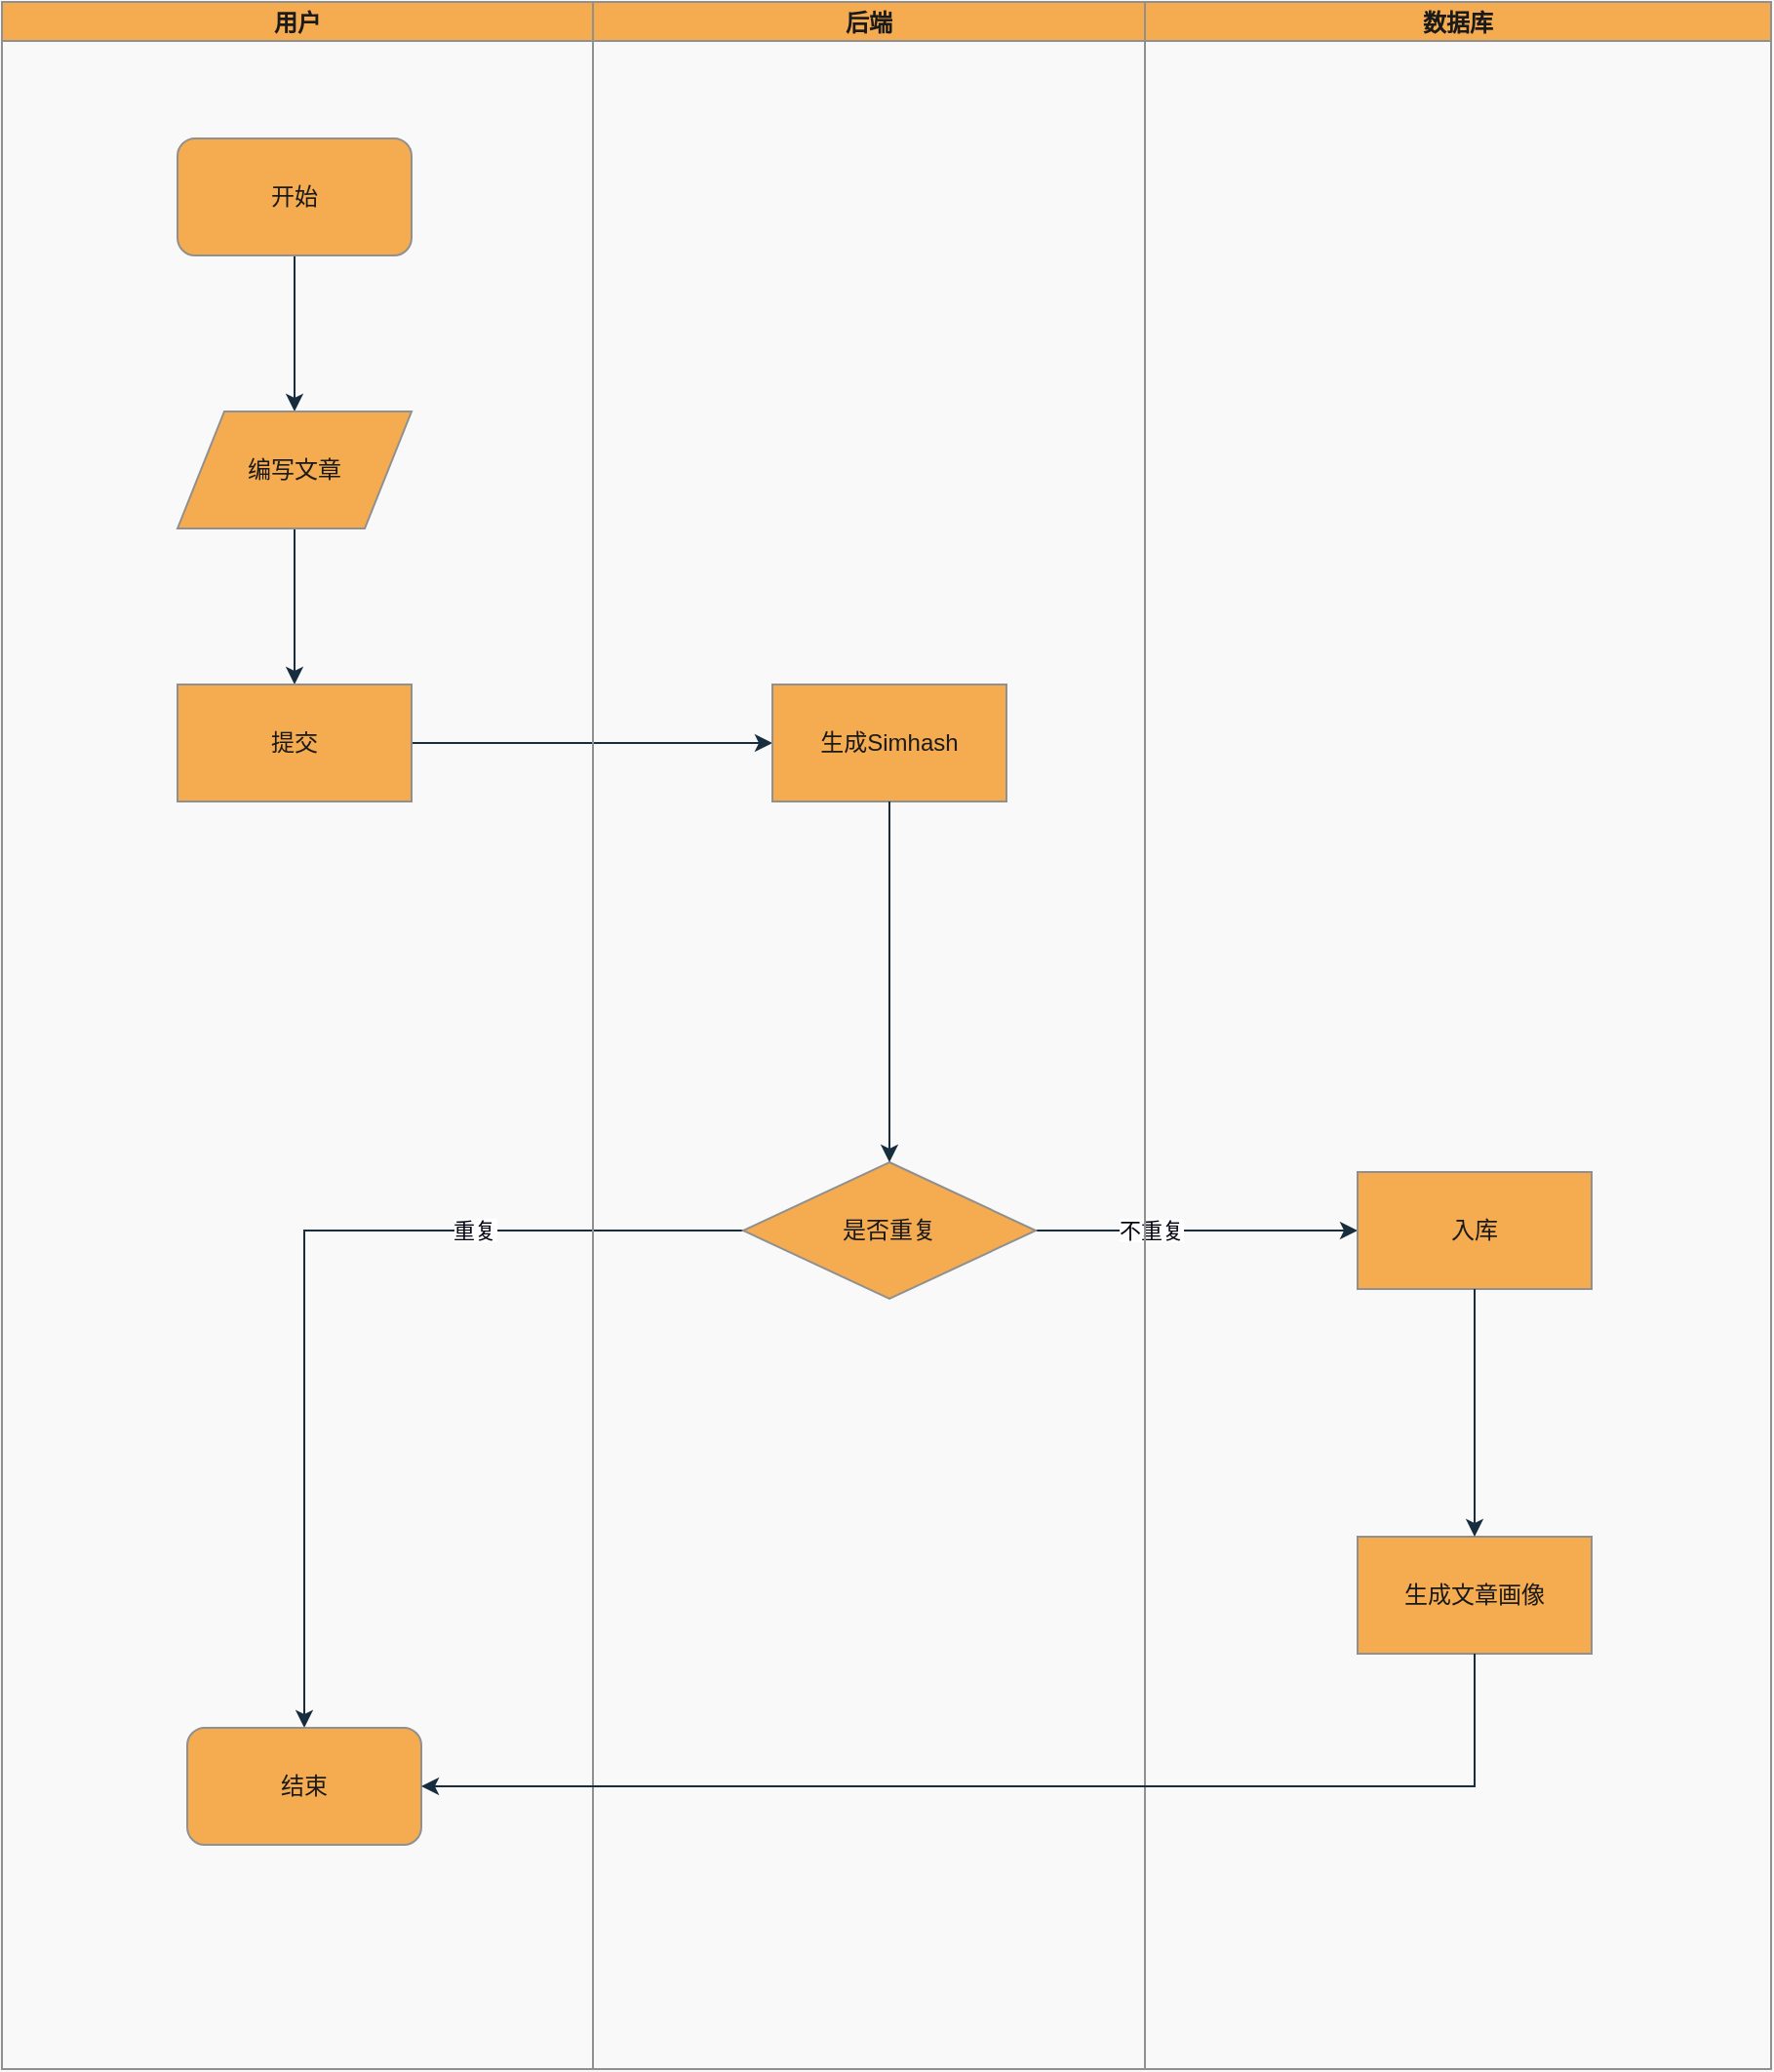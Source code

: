 <mxfile version="21.3.3" type="github" pages="4">
  <diagram name="入库流程" id="Sb8IfFbc-LcTbjm1359P">
    <mxGraphModel dx="1812" dy="679" grid="0" gridSize="10" guides="1" tooltips="1" connect="1" arrows="1" fold="1" page="0" pageScale="1" pageWidth="827" pageHeight="1169" background="#F9F9FA" math="0" shadow="0">
      <root>
        <mxCell id="0" />
        <mxCell id="1" parent="0" />
        <mxCell id="RtfvRMi1xejuTJF9BouS-5" value="" style="edgeStyle=orthogonalEdgeStyle;rounded=0;orthogonalLoop=1;jettySize=auto;html=1;strokeColor=#182E3E;labelBackgroundColor=none;fontColor=default;" parent="1" source="RtfvRMi1xejuTJF9BouS-1" target="RtfvRMi1xejuTJF9BouS-2" edge="1">
          <mxGeometry relative="1" as="geometry" />
        </mxCell>
        <mxCell id="RtfvRMi1xejuTJF9BouS-1" value="开始" style="rounded=1;whiteSpace=wrap;html=1;labelBackgroundColor=none;fillColor=#F5AB50;strokeColor=#909090;fontColor=#1A1A1A;" parent="1" vertex="1">
          <mxGeometry x="-318" y="176" width="120" height="60" as="geometry" />
        </mxCell>
        <mxCell id="RtfvRMi1xejuTJF9BouS-4" value="" style="edgeStyle=orthogonalEdgeStyle;rounded=0;orthogonalLoop=1;jettySize=auto;html=1;strokeColor=#182E3E;labelBackgroundColor=none;fontColor=default;" parent="1" source="RtfvRMi1xejuTJF9BouS-2" target="RtfvRMi1xejuTJF9BouS-3" edge="1">
          <mxGeometry relative="1" as="geometry" />
        </mxCell>
        <mxCell id="RtfvRMi1xejuTJF9BouS-2" value="编写文章" style="rounded=0;whiteSpace=wrap;html=1;shape=parallelogram;perimeter=parallelogramPerimeter;labelBackgroundColor=none;fillColor=#F5AB50;strokeColor=#909090;fontColor=#1A1A1A;" parent="1" vertex="1">
          <mxGeometry x="-318" y="316" width="120" height="60" as="geometry" />
        </mxCell>
        <mxCell id="RtfvRMi1xejuTJF9BouS-7" value="" style="edgeStyle=orthogonalEdgeStyle;rounded=0;orthogonalLoop=1;jettySize=auto;html=1;strokeColor=#182E3E;labelBackgroundColor=none;fontColor=default;" parent="1" source="RtfvRMi1xejuTJF9BouS-3" target="RtfvRMi1xejuTJF9BouS-6" edge="1">
          <mxGeometry relative="1" as="geometry" />
        </mxCell>
        <mxCell id="RtfvRMi1xejuTJF9BouS-3" value="提交" style="rounded=0;whiteSpace=wrap;html=1;labelBackgroundColor=none;fillColor=#F5AB50;strokeColor=#909090;fontColor=#1A1A1A;" parent="1" vertex="1">
          <mxGeometry x="-318" y="456" width="120" height="60" as="geometry" />
        </mxCell>
        <mxCell id="RtfvRMi1xejuTJF9BouS-11" value="" style="edgeStyle=orthogonalEdgeStyle;rounded=0;orthogonalLoop=1;jettySize=auto;html=1;strokeColor=#182E3E;labelBackgroundColor=none;fontColor=default;" parent="1" source="RtfvRMi1xejuTJF9BouS-8" target="RtfvRMi1xejuTJF9BouS-10" edge="1">
          <mxGeometry relative="1" as="geometry" />
        </mxCell>
        <mxCell id="RtfvRMi1xejuTJF9BouS-20" value="&lt;font style=&quot;background-color: rgb(255, 255, 255);&quot; color=&quot;#03020f&quot;&gt;不重复&lt;/font&gt;" style="edgeLabel;html=1;align=center;verticalAlign=middle;resizable=0;points=[];labelBackgroundColor=none;fontColor=#1A1A1A;" parent="RtfvRMi1xejuTJF9BouS-11" vertex="1" connectable="0">
          <mxGeometry x="-0.283" relative="1" as="geometry">
            <mxPoint as="offset" />
          </mxGeometry>
        </mxCell>
        <mxCell id="RtfvRMi1xejuTJF9BouS-18" style="edgeStyle=orthogonalEdgeStyle;rounded=0;orthogonalLoop=1;jettySize=auto;html=1;strokeColor=#182E3E;labelBackgroundColor=none;fontColor=default;" parent="1" source="RtfvRMi1xejuTJF9BouS-8" target="RtfvRMi1xejuTJF9BouS-12" edge="1">
          <mxGeometry relative="1" as="geometry">
            <mxPoint x="-258" y="1007" as="targetPoint" />
          </mxGeometry>
        </mxCell>
        <mxCell id="RtfvRMi1xejuTJF9BouS-19" value="&lt;font style=&quot;background-color: rgb(255, 255, 255);&quot; color=&quot;#03020f&quot;&gt;重复&lt;/font&gt;" style="edgeLabel;html=1;align=center;verticalAlign=middle;resizable=0;points=[];labelBorderColor=none;labelBackgroundColor=none;fontColor=#1A1A1A;" parent="RtfvRMi1xejuTJF9BouS-18" vertex="1" connectable="0">
          <mxGeometry x="-0.422" relative="1" as="geometry">
            <mxPoint as="offset" />
          </mxGeometry>
        </mxCell>
        <mxCell id="RtfvRMi1xejuTJF9BouS-22" value="用户" style="swimlane;startSize=20;swimlaneFillColor=none;fillColor=#F5AB50;strokeWidth=1;strokeColor=#909090;labelBackgroundColor=none;fontColor=#1A1A1A;" parent="1" vertex="1">
          <mxGeometry x="-408" y="106" width="303" height="1060" as="geometry" />
        </mxCell>
        <mxCell id="RtfvRMi1xejuTJF9BouS-12" value="结束" style="rounded=1;whiteSpace=wrap;html=1;labelBackgroundColor=none;fillColor=#F5AB50;strokeColor=#909090;fontColor=#1A1A1A;" parent="RtfvRMi1xejuTJF9BouS-22" vertex="1">
          <mxGeometry x="95" y="885" width="120" height="60" as="geometry" />
        </mxCell>
        <mxCell id="RtfvRMi1xejuTJF9BouS-32" value="后端" style="swimlane;startSize=20;swimlaneFillColor=none;fillColor=#F5AB50;strokeWidth=1;strokeColor=#909090;labelBackgroundColor=none;fontColor=#1A1A1A;" parent="1" vertex="1">
          <mxGeometry x="-105" y="106" width="283" height="1060" as="geometry" />
        </mxCell>
        <mxCell id="RtfvRMi1xejuTJF9BouS-6" value="生成Simhash" style="rounded=0;whiteSpace=wrap;html=1;labelBackgroundColor=none;fillColor=#F5AB50;strokeColor=#909090;fontColor=#1A1A1A;" parent="RtfvRMi1xejuTJF9BouS-32" vertex="1">
          <mxGeometry x="92" y="350" width="120" height="60" as="geometry" />
        </mxCell>
        <mxCell id="RtfvRMi1xejuTJF9BouS-8" value="是否重复" style="rounded=0;whiteSpace=wrap;html=1;shape=rhombus;perimeter=rhombusPerimeter;labelBackgroundColor=none;fillColor=#F5AB50;strokeColor=#909090;fontColor=#1A1A1A;" parent="RtfvRMi1xejuTJF9BouS-32" vertex="1">
          <mxGeometry x="77" y="595" width="150" height="70" as="geometry" />
        </mxCell>
        <mxCell id="RtfvRMi1xejuTJF9BouS-9" value="" style="edgeStyle=orthogonalEdgeStyle;rounded=0;orthogonalLoop=1;jettySize=auto;html=1;strokeColor=#182E3E;labelBackgroundColor=none;fontColor=default;" parent="RtfvRMi1xejuTJF9BouS-32" source="RtfvRMi1xejuTJF9BouS-6" target="RtfvRMi1xejuTJF9BouS-8" edge="1">
          <mxGeometry relative="1" as="geometry" />
        </mxCell>
        <mxCell id="RtfvRMi1xejuTJF9BouS-33" value="数据库" style="swimlane;startSize=20;fillColor=#F5AB50;swimlaneFillColor=none;strokeWidth=1;strokeColor=#909090;labelBackgroundColor=none;fontColor=#1A1A1A;" parent="1" vertex="1">
          <mxGeometry x="178" y="106" width="321" height="1060" as="geometry" />
        </mxCell>
        <mxCell id="RtfvRMi1xejuTJF9BouS-10" value="入库" style="rounded=0;whiteSpace=wrap;html=1;labelBackgroundColor=none;fillColor=#F5AB50;strokeColor=#909090;fontColor=#1A1A1A;" parent="RtfvRMi1xejuTJF9BouS-33" vertex="1">
          <mxGeometry x="109" y="600" width="120" height="60" as="geometry" />
        </mxCell>
        <mxCell id="RtfvRMi1xejuTJF9BouS-38" value="生成文章画像" style="rounded=0;whiteSpace=wrap;html=1;labelBackgroundColor=none;fillColor=#F5AB50;strokeColor=#909090;fontColor=#1A1A1A;" parent="RtfvRMi1xejuTJF9BouS-33" vertex="1">
          <mxGeometry x="109" y="787" width="120" height="60" as="geometry" />
        </mxCell>
        <mxCell id="RtfvRMi1xejuTJF9BouS-39" value="" style="edgeStyle=orthogonalEdgeStyle;rounded=0;orthogonalLoop=1;jettySize=auto;html=1;strokeColor=#182E3E;labelBackgroundColor=none;fontColor=default;" parent="RtfvRMi1xejuTJF9BouS-33" source="RtfvRMi1xejuTJF9BouS-10" target="RtfvRMi1xejuTJF9BouS-38" edge="1">
          <mxGeometry relative="1" as="geometry" />
        </mxCell>
        <mxCell id="w8kPgo_h_-Hki7GXPHfp-1" style="edgeStyle=orthogonalEdgeStyle;rounded=0;orthogonalLoop=1;jettySize=auto;html=1;entryX=1;entryY=0.5;entryDx=0;entryDy=0;strokeColor=#182E3E;labelBackgroundColor=none;fontColor=default;" parent="1" source="RtfvRMi1xejuTJF9BouS-38" target="RtfvRMi1xejuTJF9BouS-12" edge="1">
          <mxGeometry relative="1" as="geometry">
            <Array as="points">
              <mxPoint x="347" y="1021" />
            </Array>
          </mxGeometry>
        </mxCell>
      </root>
    </mxGraphModel>
  </diagram>
  <diagram id="lR-lsQ2eywr33GrCuLHR" name="数据上报与处理">
    <mxGraphModel dx="3157" dy="1369" grid="0" gridSize="10" guides="1" tooltips="1" connect="1" arrows="1" fold="1" page="0" pageScale="1" pageWidth="827" pageHeight="1169" background="#ffffff" math="0" shadow="0">
      <root>
        <mxCell id="0" />
        <mxCell id="1" parent="0" />
        <mxCell id="n6Csddx9RMJgQpON-9ku-11" value="用户" style="swimlane;startSize=20;strokeColor=#909090;labelBackgroundColor=none;fillColor=#F5AB50;fontColor=#1A1A1A;" vertex="1" parent="1">
          <mxGeometry x="-702" y="1" width="312" height="1060" as="geometry" />
        </mxCell>
        <mxCell id="n6Csddx9RMJgQpON-9ku-12" value="结束" style="rounded=1;whiteSpace=wrap;html=1;labelBackgroundColor=none;fillColor=#F5AB50;strokeColor=#909090;fontColor=#1A1A1A;" vertex="1" parent="n6Csddx9RMJgQpON-9ku-11">
          <mxGeometry x="92" y="885" width="120" height="60" as="geometry" />
        </mxCell>
        <mxCell id="bWsTUs-noEc3lWEyLGzt-1" value="用户浏览/阅读文章" style="rounded=0;whiteSpace=wrap;html=1;labelBackgroundColor=none;fillColor=#F5AB50;strokeColor=#909090;fontColor=#1A1A1A;" vertex="1" parent="n6Csddx9RMJgQpON-9ku-11">
          <mxGeometry x="108" y="185" width="120" height="60" as="geometry" />
        </mxCell>
        <mxCell id="n6Csddx9RMJgQpON-9ku-6" value="埋点上报" style="rounded=0;whiteSpace=wrap;html=1;labelBackgroundColor=none;fillColor=#F5AB50;strokeColor=#909090;fontColor=#1A1A1A;" vertex="1" parent="n6Csddx9RMJgQpON-9ku-11">
          <mxGeometry x="108" y="282" width="120" height="60" as="geometry" />
        </mxCell>
        <mxCell id="bWsTUs-noEc3lWEyLGzt-3" value="" style="edgeStyle=orthogonalEdgeStyle;rounded=0;orthogonalLoop=1;jettySize=auto;html=1;strokeColor=#182E3E;labelBackgroundColor=none;fontColor=default;" edge="1" parent="n6Csddx9RMJgQpON-9ku-11" source="n6Csddx9RMJgQpON-9ku-6" target="bWsTUs-noEc3lWEyLGzt-1">
          <mxGeometry relative="1" as="geometry" />
        </mxCell>
        <mxCell id="n6Csddx9RMJgQpON-9ku-2" value="开始" style="rounded=1;whiteSpace=wrap;html=1;labelBackgroundColor=none;fillColor=#F5AB50;strokeColor=#909090;fontColor=#1A1A1A;" vertex="1" parent="n6Csddx9RMJgQpON-9ku-11">
          <mxGeometry x="108" y="85" width="120" height="60" as="geometry" />
        </mxCell>
        <mxCell id="bWsTUs-noEc3lWEyLGzt-2" value="" style="edgeStyle=orthogonalEdgeStyle;rounded=0;orthogonalLoop=1;jettySize=auto;html=1;strokeColor=#182E3E;labelBackgroundColor=none;fontColor=default;" edge="1" parent="n6Csddx9RMJgQpON-9ku-11" source="n6Csddx9RMJgQpON-9ku-2" target="bWsTUs-noEc3lWEyLGzt-1">
          <mxGeometry relative="1" as="geometry" />
        </mxCell>
        <mxCell id="n6Csddx9RMJgQpON-9ku-13" value="后端" style="swimlane;startSize=20;strokeColor=#909090;labelBackgroundColor=none;fillColor=#F5AB50;fontColor=#1A1A1A;" vertex="1" parent="1">
          <mxGeometry x="-390" y="1" width="296" height="1060" as="geometry" />
        </mxCell>
        <mxCell id="n6Csddx9RMJgQpON-9ku-14" value="请求验签" style="rounded=0;whiteSpace=wrap;html=1;shape=rhombus;perimeter=rhombusPerimeter;labelBackgroundColor=none;fillColor=#F5AB50;strokeColor=#909090;fontColor=#1A1A1A;" vertex="1" parent="n6Csddx9RMJgQpON-9ku-13">
          <mxGeometry x="74" y="421" width="120" height="60" as="geometry" />
        </mxCell>
        <mxCell id="bWsTUs-noEc3lWEyLGzt-4" value="延迟请求过滤" style="rounded=0;whiteSpace=wrap;html=1;shape=rhombus;perimeter=rhombusPerimeter;labelBackgroundColor=none;fillColor=#F5AB50;strokeColor=#909090;fontColor=#1A1A1A;" vertex="1" parent="n6Csddx9RMJgQpON-9ku-13">
          <mxGeometry x="74" y="530" width="120" height="60" as="geometry" />
        </mxCell>
        <mxCell id="bWsTUs-noEc3lWEyLGzt-5" value="" style="edgeStyle=orthogonalEdgeStyle;rounded=0;orthogonalLoop=1;jettySize=auto;html=1;strokeColor=#182E3E;labelBackgroundColor=none;fontColor=default;" edge="1" parent="n6Csddx9RMJgQpON-9ku-13" source="n6Csddx9RMJgQpON-9ku-14" target="bWsTUs-noEc3lWEyLGzt-4">
          <mxGeometry relative="1" as="geometry" />
        </mxCell>
        <mxCell id="lXIY9Ela_oXCdjTJVTkJ-16" value="验签成功" style="edgeLabel;html=1;align=center;verticalAlign=middle;resizable=0;points=[];labelBackgroundColor=none;fontColor=#1A1A1A;" vertex="1" connectable="0" parent="bWsTUs-noEc3lWEyLGzt-5">
          <mxGeometry x="-0.041" y="-4" relative="1" as="geometry">
            <mxPoint as="offset" />
          </mxGeometry>
        </mxCell>
        <mxCell id="lXIY9Ela_oXCdjTJVTkJ-11" value="请求不重复" style="edgeStyle=orthogonalEdgeStyle;rounded=0;orthogonalLoop=1;jettySize=auto;html=1;strokeColor=#182E3E;labelBackgroundColor=none;fontColor=default;" edge="1" parent="n6Csddx9RMJgQpON-9ku-13" source="bWsTUs-noEc3lWEyLGzt-7" target="lXIY9Ela_oXCdjTJVTkJ-10">
          <mxGeometry relative="1" as="geometry" />
        </mxCell>
        <mxCell id="bWsTUs-noEc3lWEyLGzt-7" value="重复请求过滤" style="rounded=0;whiteSpace=wrap;html=1;shape=rhombus;perimeter=rhombusPerimeter;labelBackgroundColor=none;fillColor=#F5AB50;strokeColor=#909090;fontColor=#1A1A1A;" vertex="1" parent="n6Csddx9RMJgQpON-9ku-13">
          <mxGeometry x="74" y="644" width="120" height="60" as="geometry" />
        </mxCell>
        <mxCell id="bWsTUs-noEc3lWEyLGzt-8" value="延迟合理" style="edgeStyle=orthogonalEdgeStyle;rounded=0;orthogonalLoop=1;jettySize=auto;html=1;strokeColor=#182E3E;labelBackgroundColor=none;fontColor=default;" edge="1" parent="n6Csddx9RMJgQpON-9ku-13" source="bWsTUs-noEc3lWEyLGzt-4" target="bWsTUs-noEc3lWEyLGzt-7">
          <mxGeometry relative="1" as="geometry" />
        </mxCell>
        <mxCell id="lXIY9Ela_oXCdjTJVTkJ-10" value="提交到队列" style="rounded=0;whiteSpace=wrap;html=1;labelBackgroundColor=none;fillColor=#F5AB50;strokeColor=#909090;fontColor=#1A1A1A;" vertex="1" parent="n6Csddx9RMJgQpON-9ku-13">
          <mxGeometry x="74" y="777" width="120" height="60" as="geometry" />
        </mxCell>
        <mxCell id="n6Csddx9RMJgQpON-9ku-17" value="Flink" style="swimlane;startSize=20;fillColor=#F5AB50;strokeColor=#909090;labelBackgroundColor=none;fontColor=#1A1A1A;" vertex="1" parent="1">
          <mxGeometry x="209" y="1" width="300" height="1060" as="geometry">
            <mxRectangle x="172" y="-21" width="63" height="26" as="alternateBounds" />
          </mxGeometry>
        </mxCell>
        <mxCell id="bWsTUs-noEc3lWEyLGzt-35" value="" style="edgeStyle=orthogonalEdgeStyle;rounded=0;orthogonalLoop=1;jettySize=auto;html=1;strokeColor=#182E3E;labelBackgroundColor=none;fontColor=default;" edge="1" parent="n6Csddx9RMJgQpON-9ku-17" source="n6Csddx9RMJgQpON-9ku-18" target="bWsTUs-noEc3lWEyLGzt-23">
          <mxGeometry relative="1" as="geometry" />
        </mxCell>
        <mxCell id="n6Csddx9RMJgQpON-9ku-18" value="获取视频画像" style="rounded=0;whiteSpace=wrap;html=1;labelBackgroundColor=none;fillColor=#F5AB50;strokeColor=#909090;fontColor=#1A1A1A;" vertex="1" parent="n6Csddx9RMJgQpON-9ku-17">
          <mxGeometry x="93" y="429" width="120" height="60" as="geometry" />
        </mxCell>
        <mxCell id="bWsTUs-noEc3lWEyLGzt-34" value="" style="edgeStyle=orthogonalEdgeStyle;rounded=0;orthogonalLoop=1;jettySize=auto;html=1;strokeColor=#182E3E;labelBackgroundColor=none;fontColor=default;" edge="1" parent="n6Csddx9RMJgQpON-9ku-17" source="bWsTUs-noEc3lWEyLGzt-22" target="n6Csddx9RMJgQpON-9ku-18">
          <mxGeometry relative="1" as="geometry" />
        </mxCell>
        <mxCell id="bWsTUs-noEc3lWEyLGzt-22" value="获取用户画像" style="rounded=0;whiteSpace=wrap;html=1;labelBackgroundColor=none;fillColor=#F5AB50;strokeColor=#909090;fontColor=#1A1A1A;" vertex="1" parent="n6Csddx9RMJgQpON-9ku-17">
          <mxGeometry x="93" y="315" width="120" height="60" as="geometry" />
        </mxCell>
        <mxCell id="bWsTUs-noEc3lWEyLGzt-23" value="计算点击率" style="rounded=0;whiteSpace=wrap;html=1;labelBackgroundColor=none;fillColor=#F5AB50;strokeColor=#909090;fontColor=#1A1A1A;" vertex="1" parent="n6Csddx9RMJgQpON-9ku-17">
          <mxGeometry x="93" y="543" width="120" height="60" as="geometry" />
        </mxCell>
        <mxCell id="KNjUmgr5yxzZoV1S0BS_-2" value="" style="edgeStyle=orthogonalEdgeStyle;rounded=0;orthogonalLoop=1;jettySize=auto;html=1;strokeColor=#182E3E;labelBackgroundColor=none;fontColor=default;" edge="1" parent="n6Csddx9RMJgQpON-9ku-17" source="KNjUmgr5yxzZoV1S0BS_-1" target="bWsTUs-noEc3lWEyLGzt-22">
          <mxGeometry relative="1" as="geometry" />
        </mxCell>
        <mxCell id="KNjUmgr5yxzZoV1S0BS_-1" value="消费队列" style="rounded=0;whiteSpace=wrap;html=1;labelBackgroundColor=none;fillColor=#F5AB50;strokeColor=#909090;fontColor=#1A1A1A;" vertex="1" parent="n6Csddx9RMJgQpON-9ku-17">
          <mxGeometry x="93" y="202" width="120" height="60" as="geometry" />
        </mxCell>
        <mxCell id="CGjiaHIQ7-7qXc6Axlg4-4" value="结束" style="rounded=1;whiteSpace=wrap;html=1;labelBackgroundColor=none;fillColor=#F5AB50;strokeColor=#909090;fontColor=#1A1A1A;" vertex="1" parent="n6Csddx9RMJgQpON-9ku-17">
          <mxGeometry x="93" y="884" width="120" height="60" as="geometry" />
        </mxCell>
        <mxCell id="bWsTUs-noEc3lWEyLGzt-16" value="更新文章画像" style="rounded=0;whiteSpace=wrap;html=1;labelBackgroundColor=none;fillColor=#F5AB50;strokeColor=#909090;fontColor=#1A1A1A;" vertex="1" parent="n6Csddx9RMJgQpON-9ku-17">
          <mxGeometry x="93" y="657" width="120" height="60" as="geometry" />
        </mxCell>
        <mxCell id="bWsTUs-noEc3lWEyLGzt-33" style="edgeStyle=orthogonalEdgeStyle;rounded=0;orthogonalLoop=1;jettySize=auto;html=1;strokeColor=#182E3E;labelBackgroundColor=none;fontColor=default;" edge="1" parent="n6Csddx9RMJgQpON-9ku-17" source="bWsTUs-noEc3lWEyLGzt-23" target="bWsTUs-noEc3lWEyLGzt-16">
          <mxGeometry relative="1" as="geometry" />
        </mxCell>
        <mxCell id="bWsTUs-noEc3lWEyLGzt-30" value="更新用户画像" style="rounded=0;whiteSpace=wrap;html=1;labelBackgroundColor=none;fillColor=#F5AB50;strokeColor=#909090;fontColor=#1A1A1A;" vertex="1" parent="n6Csddx9RMJgQpON-9ku-17">
          <mxGeometry x="93" y="770" width="120" height="60" as="geometry" />
        </mxCell>
        <mxCell id="CGjiaHIQ7-7qXc6Axlg4-5" value="" style="edgeStyle=orthogonalEdgeStyle;rounded=0;orthogonalLoop=1;jettySize=auto;html=1;strokeColor=#182E3E;labelBackgroundColor=none;fontColor=default;" edge="1" parent="n6Csddx9RMJgQpON-9ku-17" source="bWsTUs-noEc3lWEyLGzt-30" target="CGjiaHIQ7-7qXc6Axlg4-4">
          <mxGeometry relative="1" as="geometry" />
        </mxCell>
        <mxCell id="bWsTUs-noEc3lWEyLGzt-31" value="" style="edgeStyle=orthogonalEdgeStyle;rounded=0;orthogonalLoop=1;jettySize=auto;html=1;strokeColor=#182E3E;labelBackgroundColor=none;fontColor=default;" edge="1" parent="n6Csddx9RMJgQpON-9ku-17" source="bWsTUs-noEc3lWEyLGzt-16" target="bWsTUs-noEc3lWEyLGzt-30">
          <mxGeometry relative="1" as="geometry" />
        </mxCell>
        <mxCell id="CGjiaHIQ7-7qXc6Axlg4-1" value="开始" style="rounded=1;whiteSpace=wrap;html=1;labelBackgroundColor=none;fillColor=#F5AB50;strokeColor=#909090;fontColor=#1A1A1A;" vertex="1" parent="n6Csddx9RMJgQpON-9ku-17">
          <mxGeometry x="93" y="88" width="120" height="60" as="geometry" />
        </mxCell>
        <mxCell id="CGjiaHIQ7-7qXc6Axlg4-2" value="" style="edgeStyle=orthogonalEdgeStyle;rounded=0;orthogonalLoop=1;jettySize=auto;html=1;strokeColor=#182E3E;labelBackgroundColor=none;fontColor=default;" edge="1" parent="n6Csddx9RMJgQpON-9ku-17" source="KNjUmgr5yxzZoV1S0BS_-1" target="CGjiaHIQ7-7qXc6Axlg4-1">
          <mxGeometry relative="1" as="geometry" />
        </mxCell>
        <mxCell id="lXIY9Ela_oXCdjTJVTkJ-1" value="RocketMQ" style="swimlane;startSize=20;fillColor=#F5AB50;strokeColor=#909090;fontColor=#1A1A1A;labelBackgroundColor=none;" vertex="1" parent="1">
          <mxGeometry x="-94" y="1" width="303" height="1060" as="geometry">
            <mxRectangle x="472" y="-21" width="63" height="26" as="alternateBounds" />
          </mxGeometry>
        </mxCell>
        <mxCell id="lXIY9Ela_oXCdjTJVTkJ-3" value="RocketMQ" style="rounded=0;whiteSpace=wrap;html=1;labelBackgroundColor=none;fillColor=#F5AB50;strokeColor=#909090;fontColor=#1A1A1A;" vertex="1" parent="lXIY9Ela_oXCdjTJVTkJ-1">
          <mxGeometry x="98" y="387" width="120" height="60" as="geometry" />
        </mxCell>
        <mxCell id="y4jGCKYO0pBOWWkgLrNL-1" style="edgeStyle=orthogonalEdgeStyle;rounded=0;orthogonalLoop=1;jettySize=auto;html=1;entryX=0.5;entryY=0;entryDx=0;entryDy=0;strokeColor=#182E3E;labelBackgroundColor=none;fontColor=default;" edge="1" parent="1" source="bWsTUs-noEc3lWEyLGzt-7" target="n6Csddx9RMJgQpON-9ku-12">
          <mxGeometry relative="1" as="geometry" />
        </mxCell>
        <mxCell id="y4jGCKYO0pBOWWkgLrNL-11" value="请求重复" style="edgeLabel;html=1;align=center;verticalAlign=middle;resizable=0;points=[];labelBackgroundColor=none;fontColor=#1A1A1A;" vertex="1" connectable="0" parent="y4jGCKYO0pBOWWkgLrNL-1">
          <mxGeometry x="-0.375" relative="1" as="geometry">
            <mxPoint x="1" as="offset" />
          </mxGeometry>
        </mxCell>
        <mxCell id="y4jGCKYO0pBOWWkgLrNL-4" style="edgeStyle=orthogonalEdgeStyle;rounded=0;orthogonalLoop=1;jettySize=auto;html=1;entryX=0.5;entryY=0;entryDx=0;entryDy=0;strokeColor=#182E3E;labelBackgroundColor=none;fontColor=default;" edge="1" parent="1" source="bWsTUs-noEc3lWEyLGzt-4" target="n6Csddx9RMJgQpON-9ku-12">
          <mxGeometry relative="1" as="geometry" />
        </mxCell>
        <mxCell id="y4jGCKYO0pBOWWkgLrNL-10" value="延迟不合理" style="edgeLabel;html=1;align=center;verticalAlign=middle;resizable=0;points=[];labelBackgroundColor=none;fontColor=#1A1A1A;" vertex="1" connectable="0" parent="y4jGCKYO0pBOWWkgLrNL-4">
          <mxGeometry x="-0.452" y="2" relative="1" as="geometry">
            <mxPoint x="11" y="-2" as="offset" />
          </mxGeometry>
        </mxCell>
        <mxCell id="y4jGCKYO0pBOWWkgLrNL-7" style="edgeStyle=orthogonalEdgeStyle;rounded=0;orthogonalLoop=1;jettySize=auto;html=1;strokeColor=#182E3E;labelBackgroundColor=none;fontColor=default;" edge="1" parent="1" source="n6Csddx9RMJgQpON-9ku-14" target="n6Csddx9RMJgQpON-9ku-12">
          <mxGeometry relative="1" as="geometry" />
        </mxCell>
        <mxCell id="y4jGCKYO0pBOWWkgLrNL-9" value="验签失败" style="edgeLabel;html=1;align=center;verticalAlign=middle;resizable=0;points=[];labelBackgroundColor=none;fontColor=#1A1A1A;" vertex="1" connectable="0" parent="y4jGCKYO0pBOWWkgLrNL-7">
          <mxGeometry x="-0.559" y="2" relative="1" as="geometry">
            <mxPoint x="1" as="offset" />
          </mxGeometry>
        </mxCell>
        <mxCell id="CGjiaHIQ7-7qXc6Axlg4-6" style="edgeStyle=orthogonalEdgeStyle;rounded=0;orthogonalLoop=1;jettySize=auto;html=1;strokeColor=#182E3E;labelBackgroundColor=none;fontColor=default;" edge="1" parent="1" source="n6Csddx9RMJgQpON-9ku-6" target="n6Csddx9RMJgQpON-9ku-14">
          <mxGeometry relative="1" as="geometry" />
        </mxCell>
        <mxCell id="CGjiaHIQ7-7qXc6Axlg4-7" style="edgeStyle=orthogonalEdgeStyle;rounded=0;orthogonalLoop=1;jettySize=auto;html=1;entryX=1;entryY=0.5;entryDx=0;entryDy=0;strokeColor=#182E3E;labelBackgroundColor=none;fontColor=default;" edge="1" parent="1" source="lXIY9Ela_oXCdjTJVTkJ-10" target="n6Csddx9RMJgQpON-9ku-12">
          <mxGeometry relative="1" as="geometry">
            <Array as="points">
              <mxPoint x="-256" y="916" />
            </Array>
          </mxGeometry>
        </mxCell>
      </root>
    </mxGraphModel>
  </diagram>
  <diagram id="tD_y2VNHdphqsYujveMR" name="推荐流程">
    <mxGraphModel dx="2568" dy="1112" grid="0" gridSize="10" guides="1" tooltips="1" connect="1" arrows="1" fold="1" page="0" pageScale="1" pageWidth="827" pageHeight="1169" background="#ffffff" math="0" shadow="0">
      <root>
        <mxCell id="0" />
        <mxCell id="1" parent="0" />
        <mxCell id="vNonMeGLIDLYeA098VKR-1" value="" style="edgeStyle=orthogonalEdgeStyle;rounded=0;orthogonalLoop=1;jettySize=auto;html=1;strokeColor=#182E3E;labelBackgroundColor=none;fontColor=default;" parent="1" source="UTiheqpycp_B5N0BhTMd-2" target="UTiheqpycp_B5N0BhTMd-6" edge="1">
          <mxGeometry relative="1" as="geometry" />
        </mxCell>
        <mxCell id="UTiheqpycp_B5N0BhTMd-2" value="开始" style="rounded=1;whiteSpace=wrap;html=1;labelBackgroundColor=none;fillColor=#F5AB50;strokeColor=#909090;fontColor=#1A1A1A;" parent="1" vertex="1">
          <mxGeometry x="-310.5" y="176" width="120" height="60" as="geometry" />
        </mxCell>
        <mxCell id="UTiheqpycp_B5N0BhTMd-11" value="用户" style="swimlane;startSize=20;strokeColor=#909090;dashed=1;dashPattern=8 8;labelBackgroundColor=none;fillColor=#F5AB50;fontColor=#1A1A1A;" parent="1" vertex="1">
          <mxGeometry x="-402" y="105" width="303" height="1060" as="geometry" />
        </mxCell>
        <mxCell id="UTiheqpycp_B5N0BhTMd-12" value="结束" style="rounded=1;whiteSpace=wrap;html=1;labelBackgroundColor=none;fillColor=#F5AB50;strokeColor=#909090;fontColor=#1A1A1A;" parent="UTiheqpycp_B5N0BhTMd-11" vertex="1">
          <mxGeometry x="91.5" y="913" width="120" height="60" as="geometry" />
        </mxCell>
        <mxCell id="UTiheqpycp_B5N0BhTMd-6" value="请求feed流" style="rounded=0;whiteSpace=wrap;html=1;labelBackgroundColor=none;fillColor=#F5AB50;strokeColor=#909090;fontColor=#1A1A1A;" parent="UTiheqpycp_B5N0BhTMd-11" vertex="1">
          <mxGeometry x="89.5" y="185" width="124" height="60" as="geometry" />
        </mxCell>
        <mxCell id="UTiheqpycp_B5N0BhTMd-13" value="后端" style="swimlane;startSize=20;strokeColor=#909090;dashed=1;dashPattern=8 8;labelBackgroundColor=none;fillColor=#F5AB50;fontColor=#1A1A1A;" parent="1" vertex="1">
          <mxGeometry x="-99" y="105" width="283" height="1060" as="geometry" />
        </mxCell>
        <mxCell id="UTiheqpycp_B5N0BhTMd-14" value="获取用户画像" style="rounded=0;whiteSpace=wrap;html=1;labelBackgroundColor=none;fillColor=#F5AB50;strokeColor=#909090;fontColor=#1A1A1A;" parent="UTiheqpycp_B5N0BhTMd-13" vertex="1">
          <mxGeometry x="78" y="299" width="120" height="60" as="geometry" />
        </mxCell>
        <mxCell id="vNonMeGLIDLYeA098VKR-2" value="多路召回" style="rounded=0;whiteSpace=wrap;html=1;labelBackgroundColor=none;fillColor=#F5AB50;strokeColor=#909090;fontColor=#1A1A1A;" parent="UTiheqpycp_B5N0BhTMd-13" vertex="1">
          <mxGeometry x="78" y="412" width="120" height="60" as="geometry" />
        </mxCell>
        <mxCell id="vNonMeGLIDLYeA098VKR-3" value="" style="edgeStyle=orthogonalEdgeStyle;rounded=0;orthogonalLoop=1;jettySize=auto;html=1;strokeColor=#182E3E;labelBackgroundColor=none;fontColor=default;" parent="UTiheqpycp_B5N0BhTMd-13" source="UTiheqpycp_B5N0BhTMd-14" target="vNonMeGLIDLYeA098VKR-2" edge="1">
          <mxGeometry relative="1" as="geometry" />
        </mxCell>
        <mxCell id="vNonMeGLIDLYeA098VKR-7" value="" style="edgeStyle=orthogonalEdgeStyle;rounded=0;orthogonalLoop=1;jettySize=auto;html=1;strokeColor=#182E3E;labelBackgroundColor=none;fontColor=default;" parent="UTiheqpycp_B5N0BhTMd-13" source="vNonMeGLIDLYeA098VKR-4" target="vNonMeGLIDLYeA098VKR-6" edge="1">
          <mxGeometry relative="1" as="geometry" />
        </mxCell>
        <mxCell id="vNonMeGLIDLYeA098VKR-4" value="过滤已推荐内容" style="rounded=0;whiteSpace=wrap;html=1;labelBackgroundColor=none;fillColor=#F5AB50;strokeColor=#909090;fontColor=#1A1A1A;" parent="UTiheqpycp_B5N0BhTMd-13" vertex="1">
          <mxGeometry x="78" y="526" width="120" height="60" as="geometry" />
        </mxCell>
        <mxCell id="vNonMeGLIDLYeA098VKR-5" value="" style="edgeStyle=orthogonalEdgeStyle;rounded=0;orthogonalLoop=1;jettySize=auto;html=1;strokeColor=#182E3E;labelBackgroundColor=none;fontColor=default;" parent="UTiheqpycp_B5N0BhTMd-13" source="vNonMeGLIDLYeA098VKR-2" target="vNonMeGLIDLYeA098VKR-4" edge="1">
          <mxGeometry relative="1" as="geometry" />
        </mxCell>
        <mxCell id="vNonMeGLIDLYeA098VKR-23" value="" style="edgeStyle=orthogonalEdgeStyle;rounded=0;orthogonalLoop=1;jettySize=auto;html=1;strokeColor=#182E3E;labelBackgroundColor=none;fontColor=default;" parent="UTiheqpycp_B5N0BhTMd-13" source="vNonMeGLIDLYeA098VKR-6" target="vNonMeGLIDLYeA098VKR-22" edge="1">
          <mxGeometry relative="1" as="geometry" />
        </mxCell>
        <mxCell id="vNonMeGLIDLYeA098VKR-6" value="内容多样化" style="rounded=0;whiteSpace=wrap;html=1;labelBackgroundColor=none;fillColor=#F5AB50;strokeColor=#909090;fontColor=#1A1A1A;" parent="UTiheqpycp_B5N0BhTMd-13" vertex="1">
          <mxGeometry x="78" y="639" width="120" height="60" as="geometry" />
        </mxCell>
        <mxCell id="vNonMeGLIDLYeA098VKR-12" value="不存在" style="edgeStyle=orthogonalEdgeStyle;rounded=0;orthogonalLoop=1;jettySize=auto;html=1;strokeColor=#182E3E;labelBackgroundColor=none;fontColor=default;" parent="UTiheqpycp_B5N0BhTMd-13" source="vNonMeGLIDLYeA098VKR-11" target="UTiheqpycp_B5N0BhTMd-14" edge="1">
          <mxGeometry relative="1" as="geometry" />
        </mxCell>
        <mxCell id="vNonMeGLIDLYeA098VKR-11" value="Redis中存在feed流" style="rhombus;whiteSpace=wrap;html=1;labelBackgroundColor=none;fillColor=#F5AB50;strokeColor=#909090;fontColor=#1A1A1A;" parent="UTiheqpycp_B5N0BhTMd-13" vertex="1">
          <mxGeometry x="68.5" y="175" width="139" height="80" as="geometry" />
        </mxCell>
        <mxCell id="vNonMeGLIDLYeA098VKR-22" value="生成推荐序列" style="rounded=0;whiteSpace=wrap;html=1;labelBackgroundColor=none;fillColor=#F5AB50;strokeColor=#909090;fontColor=#1A1A1A;" parent="UTiheqpycp_B5N0BhTMd-13" vertex="1">
          <mxGeometry x="78" y="753" width="120" height="60" as="geometry" />
        </mxCell>
        <mxCell id="UTiheqpycp_B5N0BhTMd-17" value="数据库" style="swimlane;startSize=20;fillColor=#F5AB50;strokeColor=#909090;dashed=1;dashPattern=8 8;labelBackgroundColor=none;fontColor=#1A1A1A;" parent="1" vertex="1">
          <mxGeometry x="184" y="105" width="321" height="1060" as="geometry" />
        </mxCell>
        <mxCell id="vNonMeGLIDLYeA098VKR-24" value="取8条数据" style="rounded=0;whiteSpace=wrap;html=1;labelBackgroundColor=none;fillColor=#F5AB50;strokeColor=#909090;fontColor=#1A1A1A;" parent="UTiheqpycp_B5N0BhTMd-17" vertex="1">
          <mxGeometry x="112" y="914" width="120" height="60" as="geometry" />
        </mxCell>
        <mxCell id="vNonMeGLIDLYeA098VKR-34" style="edgeStyle=orthogonalEdgeStyle;rounded=0;orthogonalLoop=1;jettySize=auto;html=1;entryX=0.5;entryY=0;entryDx=0;entryDy=0;strokeColor=#182E3E;labelBackgroundColor=none;fontColor=default;" parent="UTiheqpycp_B5N0BhTMd-17" source="vNonMeGLIDLYeA098VKR-30" target="vNonMeGLIDLYeA098VKR-24" edge="1">
          <mxGeometry relative="1" as="geometry" />
        </mxCell>
        <mxCell id="vNonMeGLIDLYeA098VKR-30" value="加入缓存，20分钟过期" style="rounded=0;whiteSpace=wrap;html=1;labelBackgroundColor=none;fillColor=#F5AB50;strokeColor=#909090;fontColor=#1A1A1A;" parent="UTiheqpycp_B5N0BhTMd-17" vertex="1">
          <mxGeometry x="112" y="753" width="120" height="60" as="geometry" />
        </mxCell>
        <mxCell id="vNonMeGLIDLYeA098VKR-26" style="edgeStyle=orthogonalEdgeStyle;rounded=0;orthogonalLoop=1;jettySize=auto;html=1;entryX=1;entryY=0.5;entryDx=0;entryDy=0;strokeColor=#182E3E;labelBackgroundColor=none;fontColor=default;" parent="1" source="vNonMeGLIDLYeA098VKR-24" target="UTiheqpycp_B5N0BhTMd-12" edge="1">
          <mxGeometry relative="1" as="geometry" />
        </mxCell>
        <mxCell id="vNonMeGLIDLYeA098VKR-35" style="edgeStyle=orthogonalEdgeStyle;rounded=0;orthogonalLoop=1;jettySize=auto;html=1;exitX=1;exitY=0.5;exitDx=0;exitDy=0;entryX=0;entryY=0.5;entryDx=0;entryDy=0;strokeColor=#182E3E;labelBackgroundColor=none;fontColor=default;" parent="1" source="vNonMeGLIDLYeA098VKR-22" target="vNonMeGLIDLYeA098VKR-30" edge="1">
          <mxGeometry relative="1" as="geometry" />
        </mxCell>
        <mxCell id="vNonMeGLIDLYeA098VKR-40" style="edgeStyle=orthogonalEdgeStyle;rounded=0;orthogonalLoop=1;jettySize=auto;html=1;strokeColor=#182E3E;labelBackgroundColor=none;fontColor=default;" parent="1" source="UTiheqpycp_B5N0BhTMd-6" target="vNonMeGLIDLYeA098VKR-11" edge="1">
          <mxGeometry relative="1" as="geometry" />
        </mxCell>
        <mxCell id="vNonMeGLIDLYeA098VKR-41" style="edgeStyle=orthogonalEdgeStyle;rounded=0;orthogonalLoop=1;jettySize=auto;html=1;exitX=1;exitY=0.5;exitDx=0;exitDy=0;entryX=1;entryY=0.5;entryDx=0;entryDy=0;strokeColor=#182E3E;labelBackgroundColor=none;fontColor=default;" parent="1" source="vNonMeGLIDLYeA098VKR-11" target="vNonMeGLIDLYeA098VKR-24" edge="1">
          <mxGeometry relative="1" as="geometry">
            <Array as="points">
              <mxPoint x="451" y="320" />
              <mxPoint x="451" y="1049" />
            </Array>
          </mxGeometry>
        </mxCell>
        <mxCell id="vNonMeGLIDLYeA098VKR-42" value="存在" style="edgeLabel;html=1;align=center;verticalAlign=middle;resizable=0;points=[];labelBackgroundColor=none;fontColor=#1A1A1A;" parent="vNonMeGLIDLYeA098VKR-41" vertex="1" connectable="0">
          <mxGeometry x="-0.652" y="-2" relative="1" as="geometry">
            <mxPoint as="offset" />
          </mxGeometry>
        </mxCell>
      </root>
    </mxGraphModel>
  </diagram>
  <diagram id="Gx2BnZvNfmtQ2XCRF1tl" name="总流程">
    <mxGraphModel dx="1591" dy="799" grid="0" gridSize="10" guides="1" tooltips="1" connect="1" arrows="1" fold="1" page="0" pageScale="1" pageWidth="827" pageHeight="1169" background="#ffffff" math="0" shadow="0">
      <root>
        <mxCell id="0" />
        <mxCell id="1" parent="0" />
        <mxCell id="7L3LSWRDEaCrbjbT_Vkm-1" value="" style="html=1;points=[];perimeter=orthogonalPerimeter;outlineConnect=0;targetShapes=umlLifeline;portConstraint=eastwest;newEdgeStyle={&quot;edgeStyle&quot;:&quot;elbowEdgeStyle&quot;,&quot;elbow&quot;:&quot;vertical&quot;,&quot;curved&quot;:0,&quot;rounded&quot;:0};labelBackgroundColor=none;fillColor=#F2CC8F;strokeColor=#E07A5F;fontColor=#393C56;" vertex="1" parent="1">
          <mxGeometry x="170" y="230" width="10" height="80" as="geometry" />
        </mxCell>
        <mxCell id="7L3LSWRDEaCrbjbT_Vkm-2" value="Actor" style="shape=umlActor;verticalLabelPosition=bottom;verticalAlign=top;html=1;labelBackgroundColor=none;fillColor=#F2CC8F;strokeColor=#E07A5F;fontColor=#393C56;" vertex="1" parent="1">
          <mxGeometry x="160" y="130" width="30" height="60" as="geometry" />
        </mxCell>
        <mxCell id="7L3LSWRDEaCrbjbT_Vkm-3" value="Object" style="html=1;whiteSpace=wrap;labelBackgroundColor=none;fillColor=#F2CC8F;strokeColor=#E07A5F;fontColor=#393C56;" vertex="1" parent="1">
          <mxGeometry x="-150" y="270" width="110" height="50" as="geometry" />
        </mxCell>
        <mxCell id="7L3LSWRDEaCrbjbT_Vkm-5" value="服务端" style="html=1;whiteSpace=wrap;labelBackgroundColor=none;fillColor=#F2CC8F;strokeColor=#E07A5F;fontColor=#393C56;" vertex="1" parent="1">
          <mxGeometry x="327" y="150" width="116" height="30" as="geometry" />
        </mxCell>
        <mxCell id="7L3LSWRDEaCrbjbT_Vkm-6" value="" style="html=1;points=[];perimeter=orthogonalPerimeter;outlineConnect=0;targetShapes=umlLifeline;portConstraint=eastwest;newEdgeStyle={&quot;edgeStyle&quot;:&quot;elbowEdgeStyle&quot;,&quot;elbow&quot;:&quot;vertical&quot;,&quot;curved&quot;:0,&quot;rounded&quot;:0};labelBackgroundColor=none;fillColor=#F2CC8F;strokeColor=#E07A5F;fontColor=#393C56;" vertex="1" parent="1">
          <mxGeometry x="380" y="230" width="10" height="80" as="geometry" />
        </mxCell>
        <mxCell id="7L3LSWRDEaCrbjbT_Vkm-8" value="" style="endArrow=classic;html=1;rounded=0;entryX=0;entryY=0.25;entryDx=0;entryDy=0;entryPerimeter=0;labelBackgroundColor=none;strokeColor=#E07A5F;fontColor=default;" edge="1" parent="1">
          <mxGeometry width="50" height="50" relative="1" as="geometry">
            <mxPoint x="180" y="257" as="sourcePoint" />
            <mxPoint x="380" y="257" as="targetPoint" />
          </mxGeometry>
        </mxCell>
        <mxCell id="7L3LSWRDEaCrbjbT_Vkm-9" value="1.注册/登录" style="edgeLabel;html=1;align=center;verticalAlign=middle;resizable=0;points=[];labelBackgroundColor=none;fontColor=#393C56;" vertex="1" connectable="0" parent="7L3LSWRDEaCrbjbT_Vkm-8">
          <mxGeometry x="-0.04" relative="1" as="geometry">
            <mxPoint x="1" y="-6" as="offset" />
          </mxGeometry>
        </mxCell>
        <mxCell id="7L3LSWRDEaCrbjbT_Vkm-10" value="MySQL" style="html=1;whiteSpace=wrap;labelBackgroundColor=none;fillColor=#F2CC8F;strokeColor=#E07A5F;fontColor=#393C56;" vertex="1" parent="1">
          <mxGeometry x="520" y="150" width="116" height="30" as="geometry" />
        </mxCell>
        <mxCell id="7L3LSWRDEaCrbjbT_Vkm-11" value="" style="html=1;points=[];perimeter=orthogonalPerimeter;outlineConnect=0;targetShapes=umlLifeline;portConstraint=eastwest;newEdgeStyle={&quot;edgeStyle&quot;:&quot;elbowEdgeStyle&quot;,&quot;elbow&quot;:&quot;vertical&quot;,&quot;curved&quot;:0,&quot;rounded&quot;:0};labelBackgroundColor=none;fillColor=#F2CC8F;strokeColor=#E07A5F;fontColor=#393C56;" vertex="1" parent="1">
          <mxGeometry x="573" y="230" width="10" height="80" as="geometry" />
        </mxCell>
        <mxCell id="7L3LSWRDEaCrbjbT_Vkm-14" value="" style="endArrow=classic;html=1;rounded=0;labelBackgroundColor=none;strokeColor=#E07A5F;fontColor=default;" edge="1" parent="1" source="7L3LSWRDEaCrbjbT_Vkm-6" target="7L3LSWRDEaCrbjbT_Vkm-11">
          <mxGeometry width="50" height="50" relative="1" as="geometry">
            <mxPoint x="150" y="380" as="sourcePoint" />
            <mxPoint x="200" y="330" as="targetPoint" />
          </mxGeometry>
        </mxCell>
        <mxCell id="7L3LSWRDEaCrbjbT_Vkm-39" value="2.初始化用户画像" style="edgeLabel;html=1;align=center;verticalAlign=middle;resizable=0;points=[];labelBackgroundColor=none;fontColor=#393C56;" vertex="1" connectable="0" parent="7L3LSWRDEaCrbjbT_Vkm-14">
          <mxGeometry x="0.005" y="2" relative="1" as="geometry">
            <mxPoint y="-6" as="offset" />
          </mxGeometry>
        </mxCell>
        <mxCell id="7L3LSWRDEaCrbjbT_Vkm-16" value="&lt;font color=&quot;#03020f&quot;&gt;3.返回登录令牌&lt;/font&gt;" style="endArrow=classic;html=1;rounded=0;entryX=1.2;entryY=0.894;entryDx=0;entryDy=0;entryPerimeter=0;labelBackgroundColor=none;strokeColor=#E07A5F;fontColor=default;" edge="1" parent="1">
          <mxGeometry x="-0.081" y="-9" width="50" height="50" relative="1" as="geometry">
            <mxPoint x="380" y="283.52" as="sourcePoint" />
            <mxPoint x="182" y="283.52" as="targetPoint" />
            <mxPoint as="offset" />
          </mxGeometry>
        </mxCell>
        <mxCell id="7L3LSWRDEaCrbjbT_Vkm-28" value="" style="html=1;points=[];perimeter=orthogonalPerimeter;outlineConnect=0;targetShapes=umlLifeline;portConstraint=eastwest;newEdgeStyle={&quot;edgeStyle&quot;:&quot;elbowEdgeStyle&quot;,&quot;elbow&quot;:&quot;vertical&quot;,&quot;curved&quot;:0,&quot;rounded&quot;:0};labelBackgroundColor=none;fillColor=#F2CC8F;strokeColor=#E07A5F;fontColor=#393C56;" vertex="1" parent="1">
          <mxGeometry x="170" y="345" width="10" height="245" as="geometry" />
        </mxCell>
        <mxCell id="7L3LSWRDEaCrbjbT_Vkm-29" value="" style="html=1;points=[];perimeter=orthogonalPerimeter;outlineConnect=0;targetShapes=umlLifeline;portConstraint=eastwest;newEdgeStyle={&quot;edgeStyle&quot;:&quot;elbowEdgeStyle&quot;,&quot;elbow&quot;:&quot;vertical&quot;,&quot;curved&quot;:0,&quot;rounded&quot;:0};labelBackgroundColor=none;fillColor=#F2CC8F;strokeColor=#E07A5F;fontColor=#393C56;" vertex="1" parent="1">
          <mxGeometry x="380" y="345" width="10" height="245" as="geometry" />
        </mxCell>
        <mxCell id="7L3LSWRDEaCrbjbT_Vkm-30" value="" style="endArrow=classic;html=1;rounded=0;entryX=0;entryY=0.25;entryDx=0;entryDy=0;entryPerimeter=0;labelBackgroundColor=none;strokeColor=#E07A5F;fontColor=default;" edge="1" parent="1">
          <mxGeometry width="50" height="50" relative="1" as="geometry">
            <mxPoint x="180" y="360.75" as="sourcePoint" />
            <mxPoint x="380" y="360.75" as="targetPoint" />
          </mxGeometry>
        </mxCell>
        <mxCell id="7L3LSWRDEaCrbjbT_Vkm-31" value="4.文章feeds流拉取" style="edgeLabel;html=1;align=center;verticalAlign=middle;resizable=0;points=[];labelBackgroundColor=none;fontColor=#393C56;" vertex="1" connectable="0" parent="7L3LSWRDEaCrbjbT_Vkm-30">
          <mxGeometry x="-0.04" relative="1" as="geometry">
            <mxPoint y="-9" as="offset" />
          </mxGeometry>
        </mxCell>
        <mxCell id="7L3LSWRDEaCrbjbT_Vkm-33" value="" style="endArrow=classic;html=1;rounded=0;labelBackgroundColor=none;strokeColor=#E07A5F;fontColor=default;" edge="1" target="7L3LSWRDEaCrbjbT_Vkm-44" parent="1">
          <mxGeometry width="50" height="50" relative="1" as="geometry">
            <mxPoint x="390" y="370.5" as="sourcePoint" />
            <mxPoint x="573" y="370.5" as="targetPoint" />
          </mxGeometry>
        </mxCell>
        <mxCell id="7L3LSWRDEaCrbjbT_Vkm-34" value="5.查询用户画像" style="edgeLabel;html=1;align=center;verticalAlign=middle;resizable=0;points=[];labelBackgroundColor=none;fontColor=#393C56;" vertex="1" connectable="0" parent="7L3LSWRDEaCrbjbT_Vkm-33">
          <mxGeometry x="0.06" y="-1" relative="1" as="geometry">
            <mxPoint x="-4" y="-12" as="offset" />
          </mxGeometry>
        </mxCell>
        <mxCell id="7L3LSWRDEaCrbjbT_Vkm-35" value="&lt;font color=&quot;#03020f&quot;&gt;11.feeds流返回&lt;/font&gt;" style="endArrow=classic;html=1;rounded=0;labelBackgroundColor=none;strokeColor=#E07A5F;fontColor=default;" edge="1" parent="1">
          <mxGeometry x="-0.07" y="-12" width="50" height="50" relative="1" as="geometry">
            <mxPoint x="380" y="581" as="sourcePoint" />
            <mxPoint x="180" y="581" as="targetPoint" />
            <mxPoint as="offset" />
          </mxGeometry>
        </mxCell>
        <mxCell id="7L3LSWRDEaCrbjbT_Vkm-40" value="" style="endArrow=classic;html=1;rounded=0;labelBackgroundColor=none;strokeColor=#E07A5F;fontColor=default;" edge="1" parent="1">
          <mxGeometry width="50" height="50" relative="1" as="geometry">
            <mxPoint x="390" y="415" as="sourcePoint" />
            <mxPoint x="753" y="415" as="targetPoint" />
          </mxGeometry>
        </mxCell>
        <mxCell id="7L3LSWRDEaCrbjbT_Vkm-41" value="7.按文章热度从高到底匹配" style="edgeLabel;html=1;align=center;verticalAlign=middle;resizable=0;points=[];labelBackgroundColor=none;fontColor=#393C56;" vertex="1" connectable="0" parent="7L3LSWRDEaCrbjbT_Vkm-40">
          <mxGeometry x="0.06" y="-1" relative="1" as="geometry">
            <mxPoint x="8" y="-11" as="offset" />
          </mxGeometry>
        </mxCell>
        <mxCell id="7L3LSWRDEaCrbjbT_Vkm-42" value="Redis" style="html=1;whiteSpace=wrap;labelBackgroundColor=none;fillColor=#F2CC8F;strokeColor=#E07A5F;fontColor=#393C56;" vertex="1" parent="1">
          <mxGeometry x="700" y="150" width="116" height="30" as="geometry" />
        </mxCell>
        <mxCell id="7L3LSWRDEaCrbjbT_Vkm-43" value="" style="html=1;points=[];perimeter=orthogonalPerimeter;outlineConnect=0;targetShapes=umlLifeline;portConstraint=eastwest;newEdgeStyle={&quot;edgeStyle&quot;:&quot;elbowEdgeStyle&quot;,&quot;elbow&quot;:&quot;vertical&quot;,&quot;curved&quot;:0,&quot;rounded&quot;:0};labelBackgroundColor=none;fillColor=#F2CC8F;strokeColor=#E07A5F;fontColor=#393C56;" vertex="1" parent="1">
          <mxGeometry x="753" y="230" width="10" height="80" as="geometry" />
        </mxCell>
        <mxCell id="7L3LSWRDEaCrbjbT_Vkm-44" value="" style="html=1;points=[];perimeter=orthogonalPerimeter;outlineConnect=0;targetShapes=umlLifeline;portConstraint=eastwest;newEdgeStyle={&quot;edgeStyle&quot;:&quot;elbowEdgeStyle&quot;,&quot;elbow&quot;:&quot;vertical&quot;,&quot;curved&quot;:0,&quot;rounded&quot;:0};labelBackgroundColor=none;fillColor=#F2CC8F;strokeColor=#E07A5F;fontColor=#393C56;" vertex="1" parent="1">
          <mxGeometry x="753" y="345" width="10" height="215" as="geometry" />
        </mxCell>
        <mxCell id="7L3LSWRDEaCrbjbT_Vkm-45" value="消息队列" style="html=1;whiteSpace=wrap;labelBackgroundColor=none;fillColor=#F2CC8F;strokeColor=#E07A5F;fontColor=#393C56;" vertex="1" parent="1">
          <mxGeometry x="920" y="150" width="116" height="30" as="geometry" />
        </mxCell>
        <mxCell id="7L3LSWRDEaCrbjbT_Vkm-46" value="" style="html=1;points=[];perimeter=orthogonalPerimeter;outlineConnect=0;targetShapes=umlLifeline;portConstraint=eastwest;newEdgeStyle={&quot;edgeStyle&quot;:&quot;elbowEdgeStyle&quot;,&quot;elbow&quot;:&quot;vertical&quot;,&quot;curved&quot;:0,&quot;rounded&quot;:0};labelBackgroundColor=none;fillColor=#F2CC8F;strokeColor=#E07A5F;fontColor=#393C56;" vertex="1" parent="1">
          <mxGeometry x="973" y="230" width="10" height="970" as="geometry" />
        </mxCell>
        <mxCell id="7L3LSWRDEaCrbjbT_Vkm-48" value="" style="endArrow=classic;html=1;rounded=0;labelBackgroundColor=none;strokeColor=#E07A5F;fontColor=default;" edge="1" parent="1">
          <mxGeometry width="50" height="50" relative="1" as="geometry">
            <mxPoint x="753" y="385.5" as="sourcePoint" />
            <mxPoint x="390" y="385.5" as="targetPoint" />
          </mxGeometry>
        </mxCell>
        <mxCell id="7L3LSWRDEaCrbjbT_Vkm-50" value="6.用户画像为空" style="edgeLabel;html=1;align=center;verticalAlign=middle;resizable=0;points=[];labelBackgroundColor=none;fontColor=#393C56;" vertex="1" connectable="0" parent="7L3LSWRDEaCrbjbT_Vkm-48">
          <mxGeometry x="-0.041" y="2" relative="1" as="geometry">
            <mxPoint x="-1" y="-9" as="offset" />
          </mxGeometry>
        </mxCell>
        <mxCell id="7L3LSWRDEaCrbjbT_Vkm-51" value="" style="endArrow=classic;html=1;rounded=0;entryX=1;entryY=0.714;entryDx=0;entryDy=0;entryPerimeter=0;labelBackgroundColor=none;strokeColor=#E07A5F;fontColor=default;" edge="1" parent="1">
          <mxGeometry width="50" height="50" relative="1" as="geometry">
            <mxPoint x="753" y="430.95" as="sourcePoint" />
            <mxPoint x="390" y="430.95" as="targetPoint" />
          </mxGeometry>
        </mxCell>
        <mxCell id="7L3LSWRDEaCrbjbT_Vkm-52" value="8.高热文章" style="edgeLabel;html=1;align=center;verticalAlign=middle;resizable=0;points=[];labelBackgroundColor=none;fontColor=#393C56;" vertex="1" connectable="0" parent="7L3LSWRDEaCrbjbT_Vkm-51">
          <mxGeometry x="-0.025" y="-1" relative="1" as="geometry">
            <mxPoint x="2" y="-7" as="offset" />
          </mxGeometry>
        </mxCell>
        <mxCell id="7L3LSWRDEaCrbjbT_Vkm-55" value="" style="html=1;points=[];perimeter=orthogonalPerimeter;outlineConnect=0;targetShapes=umlLifeline;portConstraint=eastwest;newEdgeStyle={&quot;edgeStyle&quot;:&quot;elbowEdgeStyle&quot;,&quot;elbow&quot;:&quot;vertical&quot;,&quot;curved&quot;:0,&quot;rounded&quot;:0};labelBackgroundColor=none;fillColor=#F2CC8F;strokeColor=#E07A5F;fontColor=#393C56;" vertex="1" parent="1">
          <mxGeometry x="33" y="20" width="10" height="40" as="geometry" />
        </mxCell>
        <mxCell id="7L3LSWRDEaCrbjbT_Vkm-56" value="" style="html=1;points=[];perimeter=orthogonalPerimeter;outlineConnect=0;targetShapes=umlLifeline;portConstraint=eastwest;newEdgeStyle={&quot;edgeStyle&quot;:&quot;elbowEdgeStyle&quot;,&quot;elbow&quot;:&quot;vertical&quot;,&quot;curved&quot;:0,&quot;rounded&quot;:0};labelBackgroundColor=none;fillColor=#F2CC8F;strokeColor=#E07A5F;fontColor=#393C56;" vertex="1" parent="1">
          <mxGeometry x="384" y="473" width="10" height="40" as="geometry" />
        </mxCell>
        <mxCell id="7L3LSWRDEaCrbjbT_Vkm-57" value="&lt;font color=&quot;#000000&quot;&gt;9.历史去重&lt;/font&gt;" style="html=1;align=left;spacingLeft=2;endArrow=block;rounded=0;edgeStyle=orthogonalEdgeStyle;curved=0;rounded=0;labelBackgroundColor=none;strokeColor=#E07A5F;fontColor=default;" edge="1" target="7L3LSWRDEaCrbjbT_Vkm-56" parent="1">
          <mxGeometry relative="1" as="geometry">
            <mxPoint x="389" y="453" as="sourcePoint" />
            <Array as="points">
              <mxPoint x="419" y="483" />
            </Array>
          </mxGeometry>
        </mxCell>
        <mxCell id="7L3LSWRDEaCrbjbT_Vkm-58" value="" style="html=1;points=[];perimeter=orthogonalPerimeter;outlineConnect=0;targetShapes=umlLifeline;portConstraint=eastwest;newEdgeStyle={&quot;edgeStyle&quot;:&quot;elbowEdgeStyle&quot;,&quot;elbow&quot;:&quot;vertical&quot;,&quot;curved&quot;:0,&quot;rounded&quot;:0};labelBackgroundColor=none;fillColor=#F2CC8F;strokeColor=#E07A5F;fontColor=#393C56;" vertex="1" parent="1">
          <mxGeometry x="384" y="523" width="10" height="40" as="geometry" />
        </mxCell>
        <mxCell id="7L3LSWRDEaCrbjbT_Vkm-59" value="&lt;font color=&quot;#03020f&quot;&gt;10.内容多样性&lt;/font&gt;" style="html=1;align=left;spacingLeft=2;endArrow=block;rounded=0;edgeStyle=orthogonalEdgeStyle;curved=0;rounded=0;labelBackgroundColor=none;strokeColor=#E07A5F;fontColor=default;" edge="1" target="7L3LSWRDEaCrbjbT_Vkm-58" parent="1">
          <mxGeometry x="-0.004" relative="1" as="geometry">
            <mxPoint x="389" y="503" as="sourcePoint" />
            <Array as="points">
              <mxPoint x="419" y="533" />
            </Array>
            <mxPoint as="offset" />
          </mxGeometry>
        </mxCell>
        <mxCell id="7L3LSWRDEaCrbjbT_Vkm-98" value="" style="html=1;points=[];perimeter=orthogonalPerimeter;outlineConnect=0;targetShapes=umlLifeline;portConstraint=eastwest;newEdgeStyle={&quot;edgeStyle&quot;:&quot;elbowEdgeStyle&quot;,&quot;elbow&quot;:&quot;vertical&quot;,&quot;curved&quot;:0,&quot;rounded&quot;:0};labelBackgroundColor=none;fillColor=#F2CC8F;strokeColor=#E07A5F;fontColor=#393C56;" vertex="1" parent="1">
          <mxGeometry x="171" y="630" width="10" height="245" as="geometry" />
        </mxCell>
        <mxCell id="7L3LSWRDEaCrbjbT_Vkm-99" value="" style="html=1;points=[];perimeter=orthogonalPerimeter;outlineConnect=0;targetShapes=umlLifeline;portConstraint=eastwest;newEdgeStyle={&quot;edgeStyle&quot;:&quot;elbowEdgeStyle&quot;,&quot;elbow&quot;:&quot;vertical&quot;,&quot;curved&quot;:0,&quot;rounded&quot;:0};labelBackgroundColor=none;fillColor=#F2CC8F;strokeColor=#E07A5F;fontColor=#393C56;" vertex="1" parent="1">
          <mxGeometry x="381" y="630" width="10" height="245" as="geometry" />
        </mxCell>
        <mxCell id="7L3LSWRDEaCrbjbT_Vkm-100" value="" style="endArrow=classic;html=1;rounded=0;entryX=0;entryY=0.25;entryDx=0;entryDy=0;entryPerimeter=0;labelBackgroundColor=none;strokeColor=#E07A5F;fontColor=default;" edge="1" parent="1">
          <mxGeometry width="50" height="50" relative="1" as="geometry">
            <mxPoint x="181" y="645.75" as="sourcePoint" />
            <mxPoint x="381" y="645.75" as="targetPoint" />
          </mxGeometry>
        </mxCell>
        <mxCell id="7L3LSWRDEaCrbjbT_Vkm-101" value="12.入屏/打开/阅读 打点" style="edgeLabel;html=1;align=center;verticalAlign=middle;resizable=0;points=[];labelBackgroundColor=none;fontColor=#393C56;" vertex="1" connectable="0" parent="7L3LSWRDEaCrbjbT_Vkm-100">
          <mxGeometry x="-0.04" relative="1" as="geometry">
            <mxPoint x="7" y="-16" as="offset" />
          </mxGeometry>
        </mxCell>
        <mxCell id="7L3LSWRDEaCrbjbT_Vkm-102" value="" style="endArrow=classic;html=1;rounded=0;labelBackgroundColor=none;strokeColor=#E07A5F;fontColor=default;" edge="1" target="7L3LSWRDEaCrbjbT_Vkm-46" parent="1">
          <mxGeometry width="50" height="50" relative="1" as="geometry">
            <mxPoint x="391" y="655.5" as="sourcePoint" />
            <mxPoint x="574" y="655.5" as="targetPoint" />
          </mxGeometry>
        </mxCell>
        <mxCell id="7L3LSWRDEaCrbjbT_Vkm-162" value="13.发送到消息队列" style="edgeLabel;html=1;align=center;verticalAlign=middle;resizable=0;points=[];labelBackgroundColor=none;fontColor=#393C56;" vertex="1" connectable="0" parent="7L3LSWRDEaCrbjbT_Vkm-102">
          <mxGeometry x="-0.313" y="-2" relative="1" as="geometry">
            <mxPoint x="4" y="-13" as="offset" />
          </mxGeometry>
        </mxCell>
        <mxCell id="7L3LSWRDEaCrbjbT_Vkm-104" value="" style="endArrow=classic;html=1;rounded=0;labelBackgroundColor=none;strokeColor=#E07A5F;fontColor=default;" edge="1" parent="1">
          <mxGeometry width="50" height="50" relative="1" as="geometry">
            <mxPoint x="381" y="714.5" as="sourcePoint" />
            <mxPoint x="181" y="714.5" as="targetPoint" />
          </mxGeometry>
        </mxCell>
        <mxCell id="7L3LSWRDEaCrbjbT_Vkm-165" value="上报结束" style="edgeLabel;html=1;align=center;verticalAlign=middle;resizable=0;points=[];labelBackgroundColor=none;fontColor=#393C56;" vertex="1" connectable="0" parent="7L3LSWRDEaCrbjbT_Vkm-104">
          <mxGeometry x="0.11" relative="1" as="geometry">
            <mxPoint as="offset" />
          </mxGeometry>
        </mxCell>
        <mxCell id="7L3LSWRDEaCrbjbT_Vkm-107" value="" style="html=1;points=[];perimeter=orthogonalPerimeter;outlineConnect=0;targetShapes=umlLifeline;portConstraint=eastwest;newEdgeStyle={&quot;edgeStyle&quot;:&quot;elbowEdgeStyle&quot;,&quot;elbow&quot;:&quot;vertical&quot;,&quot;curved&quot;:0,&quot;rounded&quot;:0};labelBackgroundColor=none;fillColor=#F2CC8F;strokeColor=#E07A5F;fontColor=#393C56;" vertex="1" parent="1">
          <mxGeometry x="754" y="690" width="10" height="155" as="geometry" />
        </mxCell>
        <mxCell id="7L3LSWRDEaCrbjbT_Vkm-136" value="数据计算服务（Flink）" style="html=1;whiteSpace=wrap;labelBackgroundColor=none;fillColor=#F2CC8F;strokeColor=#E07A5F;fontColor=#393C56;" vertex="1" parent="1">
          <mxGeometry x="1090" y="150" width="116" height="30" as="geometry" />
        </mxCell>
        <mxCell id="7L3LSWRDEaCrbjbT_Vkm-137" value="" style="html=1;points=[];perimeter=orthogonalPerimeter;outlineConnect=0;targetShapes=umlLifeline;portConstraint=eastwest;newEdgeStyle={&quot;edgeStyle&quot;:&quot;elbowEdgeStyle&quot;,&quot;elbow&quot;:&quot;vertical&quot;,&quot;curved&quot;:0,&quot;rounded&quot;:0};labelBackgroundColor=none;fillColor=#F2CC8F;strokeColor=#E07A5F;fontColor=#393C56;" vertex="1" parent="1">
          <mxGeometry x="1143" y="230" width="10" height="970" as="geometry" />
        </mxCell>
        <mxCell id="7L3LSWRDEaCrbjbT_Vkm-141" value="" style="html=1;points=[];perimeter=orthogonalPerimeter;outlineConnect=0;targetShapes=umlLifeline;portConstraint=eastwest;newEdgeStyle={&quot;edgeStyle&quot;:&quot;elbowEdgeStyle&quot;,&quot;elbow&quot;:&quot;vertical&quot;,&quot;curved&quot;:0,&quot;rounded&quot;:0};labelBackgroundColor=none;fillColor=#F2CC8F;strokeColor=#E07A5F;fontColor=#393C56;" vertex="1" parent="1">
          <mxGeometry x="174" y="960" width="10" height="245" as="geometry" />
        </mxCell>
        <mxCell id="7L3LSWRDEaCrbjbT_Vkm-142" value="" style="html=1;points=[];perimeter=orthogonalPerimeter;outlineConnect=0;targetShapes=umlLifeline;portConstraint=eastwest;newEdgeStyle={&quot;edgeStyle&quot;:&quot;elbowEdgeStyle&quot;,&quot;elbow&quot;:&quot;vertical&quot;,&quot;curved&quot;:0,&quot;rounded&quot;:0};labelBackgroundColor=none;fillColor=#F2CC8F;strokeColor=#E07A5F;fontColor=#393C56;" vertex="1" parent="1">
          <mxGeometry x="384" y="960" width="10" height="245" as="geometry" />
        </mxCell>
        <mxCell id="7L3LSWRDEaCrbjbT_Vkm-143" value="" style="endArrow=classic;html=1;rounded=0;entryX=0;entryY=0.25;entryDx=0;entryDy=0;entryPerimeter=0;labelBackgroundColor=none;strokeColor=#E07A5F;fontColor=default;" edge="1" parent="1">
          <mxGeometry width="50" height="50" relative="1" as="geometry">
            <mxPoint x="184" y="975.75" as="sourcePoint" />
            <mxPoint x="384" y="975.75" as="targetPoint" />
          </mxGeometry>
        </mxCell>
        <mxCell id="7L3LSWRDEaCrbjbT_Vkm-144" value="文章feeds流拉取" style="edgeLabel;html=1;align=center;verticalAlign=middle;resizable=0;points=[];labelBackgroundColor=none;fontColor=#393C56;" vertex="1" connectable="0" parent="7L3LSWRDEaCrbjbT_Vkm-143">
          <mxGeometry x="-0.04" relative="1" as="geometry">
            <mxPoint y="1" as="offset" />
          </mxGeometry>
        </mxCell>
        <mxCell id="7L3LSWRDEaCrbjbT_Vkm-145" value="" style="endArrow=classic;html=1;rounded=0;labelBackgroundColor=none;strokeColor=#E07A5F;fontColor=default;" edge="1" target="7L3LSWRDEaCrbjbT_Vkm-150" parent="1">
          <mxGeometry width="50" height="50" relative="1" as="geometry">
            <mxPoint x="394" y="985.5" as="sourcePoint" />
            <mxPoint x="577" y="985.5" as="targetPoint" />
          </mxGeometry>
        </mxCell>
        <mxCell id="7L3LSWRDEaCrbjbT_Vkm-146" value="查询用户画像" style="edgeLabel;html=1;align=center;verticalAlign=middle;resizable=0;points=[];labelBackgroundColor=none;fontColor=#393C56;" vertex="1" connectable="0" parent="7L3LSWRDEaCrbjbT_Vkm-145">
          <mxGeometry x="0.06" y="-1" relative="1" as="geometry">
            <mxPoint as="offset" />
          </mxGeometry>
        </mxCell>
        <mxCell id="7L3LSWRDEaCrbjbT_Vkm-147" value="feeds流返回" style="endArrow=classic;html=1;rounded=0;labelBackgroundColor=none;strokeColor=#E07A5F;fontColor=default;" edge="1" parent="1">
          <mxGeometry width="50" height="50" relative="1" as="geometry">
            <mxPoint x="384" y="1197" as="sourcePoint" />
            <mxPoint x="184" y="1197" as="targetPoint" />
          </mxGeometry>
        </mxCell>
        <mxCell id="7L3LSWRDEaCrbjbT_Vkm-148" value="" style="endArrow=classic;html=1;rounded=0;labelBackgroundColor=none;strokeColor=#E07A5F;fontColor=default;" edge="1" parent="1">
          <mxGeometry width="50" height="50" relative="1" as="geometry">
            <mxPoint x="394" y="1030" as="sourcePoint" />
            <mxPoint x="757" y="1030" as="targetPoint" />
          </mxGeometry>
        </mxCell>
        <mxCell id="7L3LSWRDEaCrbjbT_Vkm-149" value="根据用户画像匹配文章画像" style="edgeLabel;html=1;align=center;verticalAlign=middle;resizable=0;points=[];labelBackgroundColor=none;fontColor=#393C56;" vertex="1" connectable="0" parent="7L3LSWRDEaCrbjbT_Vkm-148">
          <mxGeometry x="0.06" y="-1" relative="1" as="geometry">
            <mxPoint as="offset" />
          </mxGeometry>
        </mxCell>
        <mxCell id="7L3LSWRDEaCrbjbT_Vkm-150" value="" style="html=1;points=[];perimeter=orthogonalPerimeter;outlineConnect=0;targetShapes=umlLifeline;portConstraint=eastwest;newEdgeStyle={&quot;edgeStyle&quot;:&quot;elbowEdgeStyle&quot;,&quot;elbow&quot;:&quot;vertical&quot;,&quot;curved&quot;:0,&quot;rounded&quot;:0};labelBackgroundColor=none;fillColor=#F2CC8F;strokeColor=#E07A5F;fontColor=#393C56;" vertex="1" parent="1">
          <mxGeometry x="757" y="960" width="10" height="215" as="geometry" />
        </mxCell>
        <mxCell id="7L3LSWRDEaCrbjbT_Vkm-151" value="" style="endArrow=classic;html=1;rounded=0;labelBackgroundColor=none;strokeColor=#E07A5F;fontColor=default;" edge="1" parent="1">
          <mxGeometry width="50" height="50" relative="1" as="geometry">
            <mxPoint x="757" y="1000.5" as="sourcePoint" />
            <mxPoint x="394" y="1000.5" as="targetPoint" />
          </mxGeometry>
        </mxCell>
        <mxCell id="7L3LSWRDEaCrbjbT_Vkm-152" value="返回用户画像" style="edgeLabel;html=1;align=center;verticalAlign=middle;resizable=0;points=[];labelBackgroundColor=none;fontColor=#393C56;" vertex="1" connectable="0" parent="7L3LSWRDEaCrbjbT_Vkm-151">
          <mxGeometry x="-0.041" y="2" relative="1" as="geometry">
            <mxPoint as="offset" />
          </mxGeometry>
        </mxCell>
        <mxCell id="7L3LSWRDEaCrbjbT_Vkm-153" value="" style="endArrow=classic;html=1;rounded=0;entryX=1;entryY=0.714;entryDx=0;entryDy=0;entryPerimeter=0;labelBackgroundColor=none;strokeColor=#E07A5F;fontColor=default;" edge="1" parent="1">
          <mxGeometry width="50" height="50" relative="1" as="geometry">
            <mxPoint x="757" y="1045.95" as="sourcePoint" />
            <mxPoint x="394" y="1045.95" as="targetPoint" />
          </mxGeometry>
        </mxCell>
        <mxCell id="7L3LSWRDEaCrbjbT_Vkm-154" value="返回文章" style="edgeLabel;html=1;align=center;verticalAlign=middle;resizable=0;points=[];labelBackgroundColor=none;fontColor=#393C56;" vertex="1" connectable="0" parent="7L3LSWRDEaCrbjbT_Vkm-153">
          <mxGeometry x="-0.025" y="-1" relative="1" as="geometry">
            <mxPoint as="offset" />
          </mxGeometry>
        </mxCell>
        <mxCell id="7L3LSWRDEaCrbjbT_Vkm-155" value="" style="html=1;points=[];perimeter=orthogonalPerimeter;outlineConnect=0;targetShapes=umlLifeline;portConstraint=eastwest;newEdgeStyle={&quot;edgeStyle&quot;:&quot;elbowEdgeStyle&quot;,&quot;elbow&quot;:&quot;vertical&quot;,&quot;curved&quot;:0,&quot;rounded&quot;:0};labelBackgroundColor=none;fillColor=#F2CC8F;strokeColor=#E07A5F;fontColor=#393C56;" vertex="1" parent="1">
          <mxGeometry x="388" y="1088" width="10" height="40" as="geometry" />
        </mxCell>
        <mxCell id="7L3LSWRDEaCrbjbT_Vkm-156" value="历史去重" style="html=1;align=left;spacingLeft=2;endArrow=block;rounded=0;edgeStyle=orthogonalEdgeStyle;curved=0;rounded=0;labelBackgroundColor=none;strokeColor=#E07A5F;fontColor=default;" edge="1" target="7L3LSWRDEaCrbjbT_Vkm-155" parent="1">
          <mxGeometry relative="1" as="geometry">
            <mxPoint x="393" y="1068" as="sourcePoint" />
            <Array as="points">
              <mxPoint x="423" y="1098" />
            </Array>
          </mxGeometry>
        </mxCell>
        <mxCell id="7L3LSWRDEaCrbjbT_Vkm-157" value="" style="html=1;points=[];perimeter=orthogonalPerimeter;outlineConnect=0;targetShapes=umlLifeline;portConstraint=eastwest;newEdgeStyle={&quot;edgeStyle&quot;:&quot;elbowEdgeStyle&quot;,&quot;elbow&quot;:&quot;vertical&quot;,&quot;curved&quot;:0,&quot;rounded&quot;:0};labelBackgroundColor=none;fillColor=#F2CC8F;strokeColor=#E07A5F;fontColor=#393C56;" vertex="1" parent="1">
          <mxGeometry x="388" y="1138" width="10" height="40" as="geometry" />
        </mxCell>
        <mxCell id="7L3LSWRDEaCrbjbT_Vkm-158" value="内容多样性" style="html=1;align=left;spacingLeft=2;endArrow=block;rounded=0;edgeStyle=orthogonalEdgeStyle;curved=0;rounded=0;labelBackgroundColor=none;strokeColor=#E07A5F;fontColor=default;" edge="1" target="7L3LSWRDEaCrbjbT_Vkm-157" parent="1">
          <mxGeometry relative="1" as="geometry">
            <mxPoint x="393" y="1118" as="sourcePoint" />
            <Array as="points">
              <mxPoint x="423" y="1148" />
            </Array>
          </mxGeometry>
        </mxCell>
        <mxCell id="7L3LSWRDEaCrbjbT_Vkm-160" value="" style="endArrow=open;endFill=1;endSize=12;html=1;rounded=0;labelBackgroundColor=none;strokeColor=#E07A5F;fontColor=default;" edge="1" parent="1" source="7L3LSWRDEaCrbjbT_Vkm-137">
          <mxGeometry width="160" relative="1" as="geometry">
            <mxPoint x="973" y="706" as="sourcePoint" />
            <mxPoint x="764" y="706" as="targetPoint" />
            <Array as="points" />
          </mxGeometry>
        </mxCell>
        <mxCell id="7L3LSWRDEaCrbjbT_Vkm-161" value="计算更新用户画像" style="edgeLabel;html=1;align=center;verticalAlign=middle;resizable=0;points=[];labelBackgroundColor=none;fontColor=#393C56;" vertex="1" connectable="0" parent="7L3LSWRDEaCrbjbT_Vkm-160">
          <mxGeometry x="0.041" y="-1" relative="1" as="geometry">
            <mxPoint as="offset" />
          </mxGeometry>
        </mxCell>
        <mxCell id="7L3LSWRDEaCrbjbT_Vkm-163" value="&lt;font color=&quot;#03020f&quot;&gt;14.消费队列&lt;/font&gt;" style="endArrow=open;endFill=1;endSize=12;html=1;rounded=0;labelBackgroundColor=none;strokeColor=#E07A5F;fontColor=default;" edge="1" parent="1">
          <mxGeometry x="-0.025" y="9" width="160" relative="1" as="geometry">
            <mxPoint x="983" y="671" as="sourcePoint" />
            <mxPoint x="1143" y="671" as="targetPoint" />
            <Array as="points" />
            <mxPoint as="offset" />
          </mxGeometry>
        </mxCell>
      </root>
    </mxGraphModel>
  </diagram>
</mxfile>
